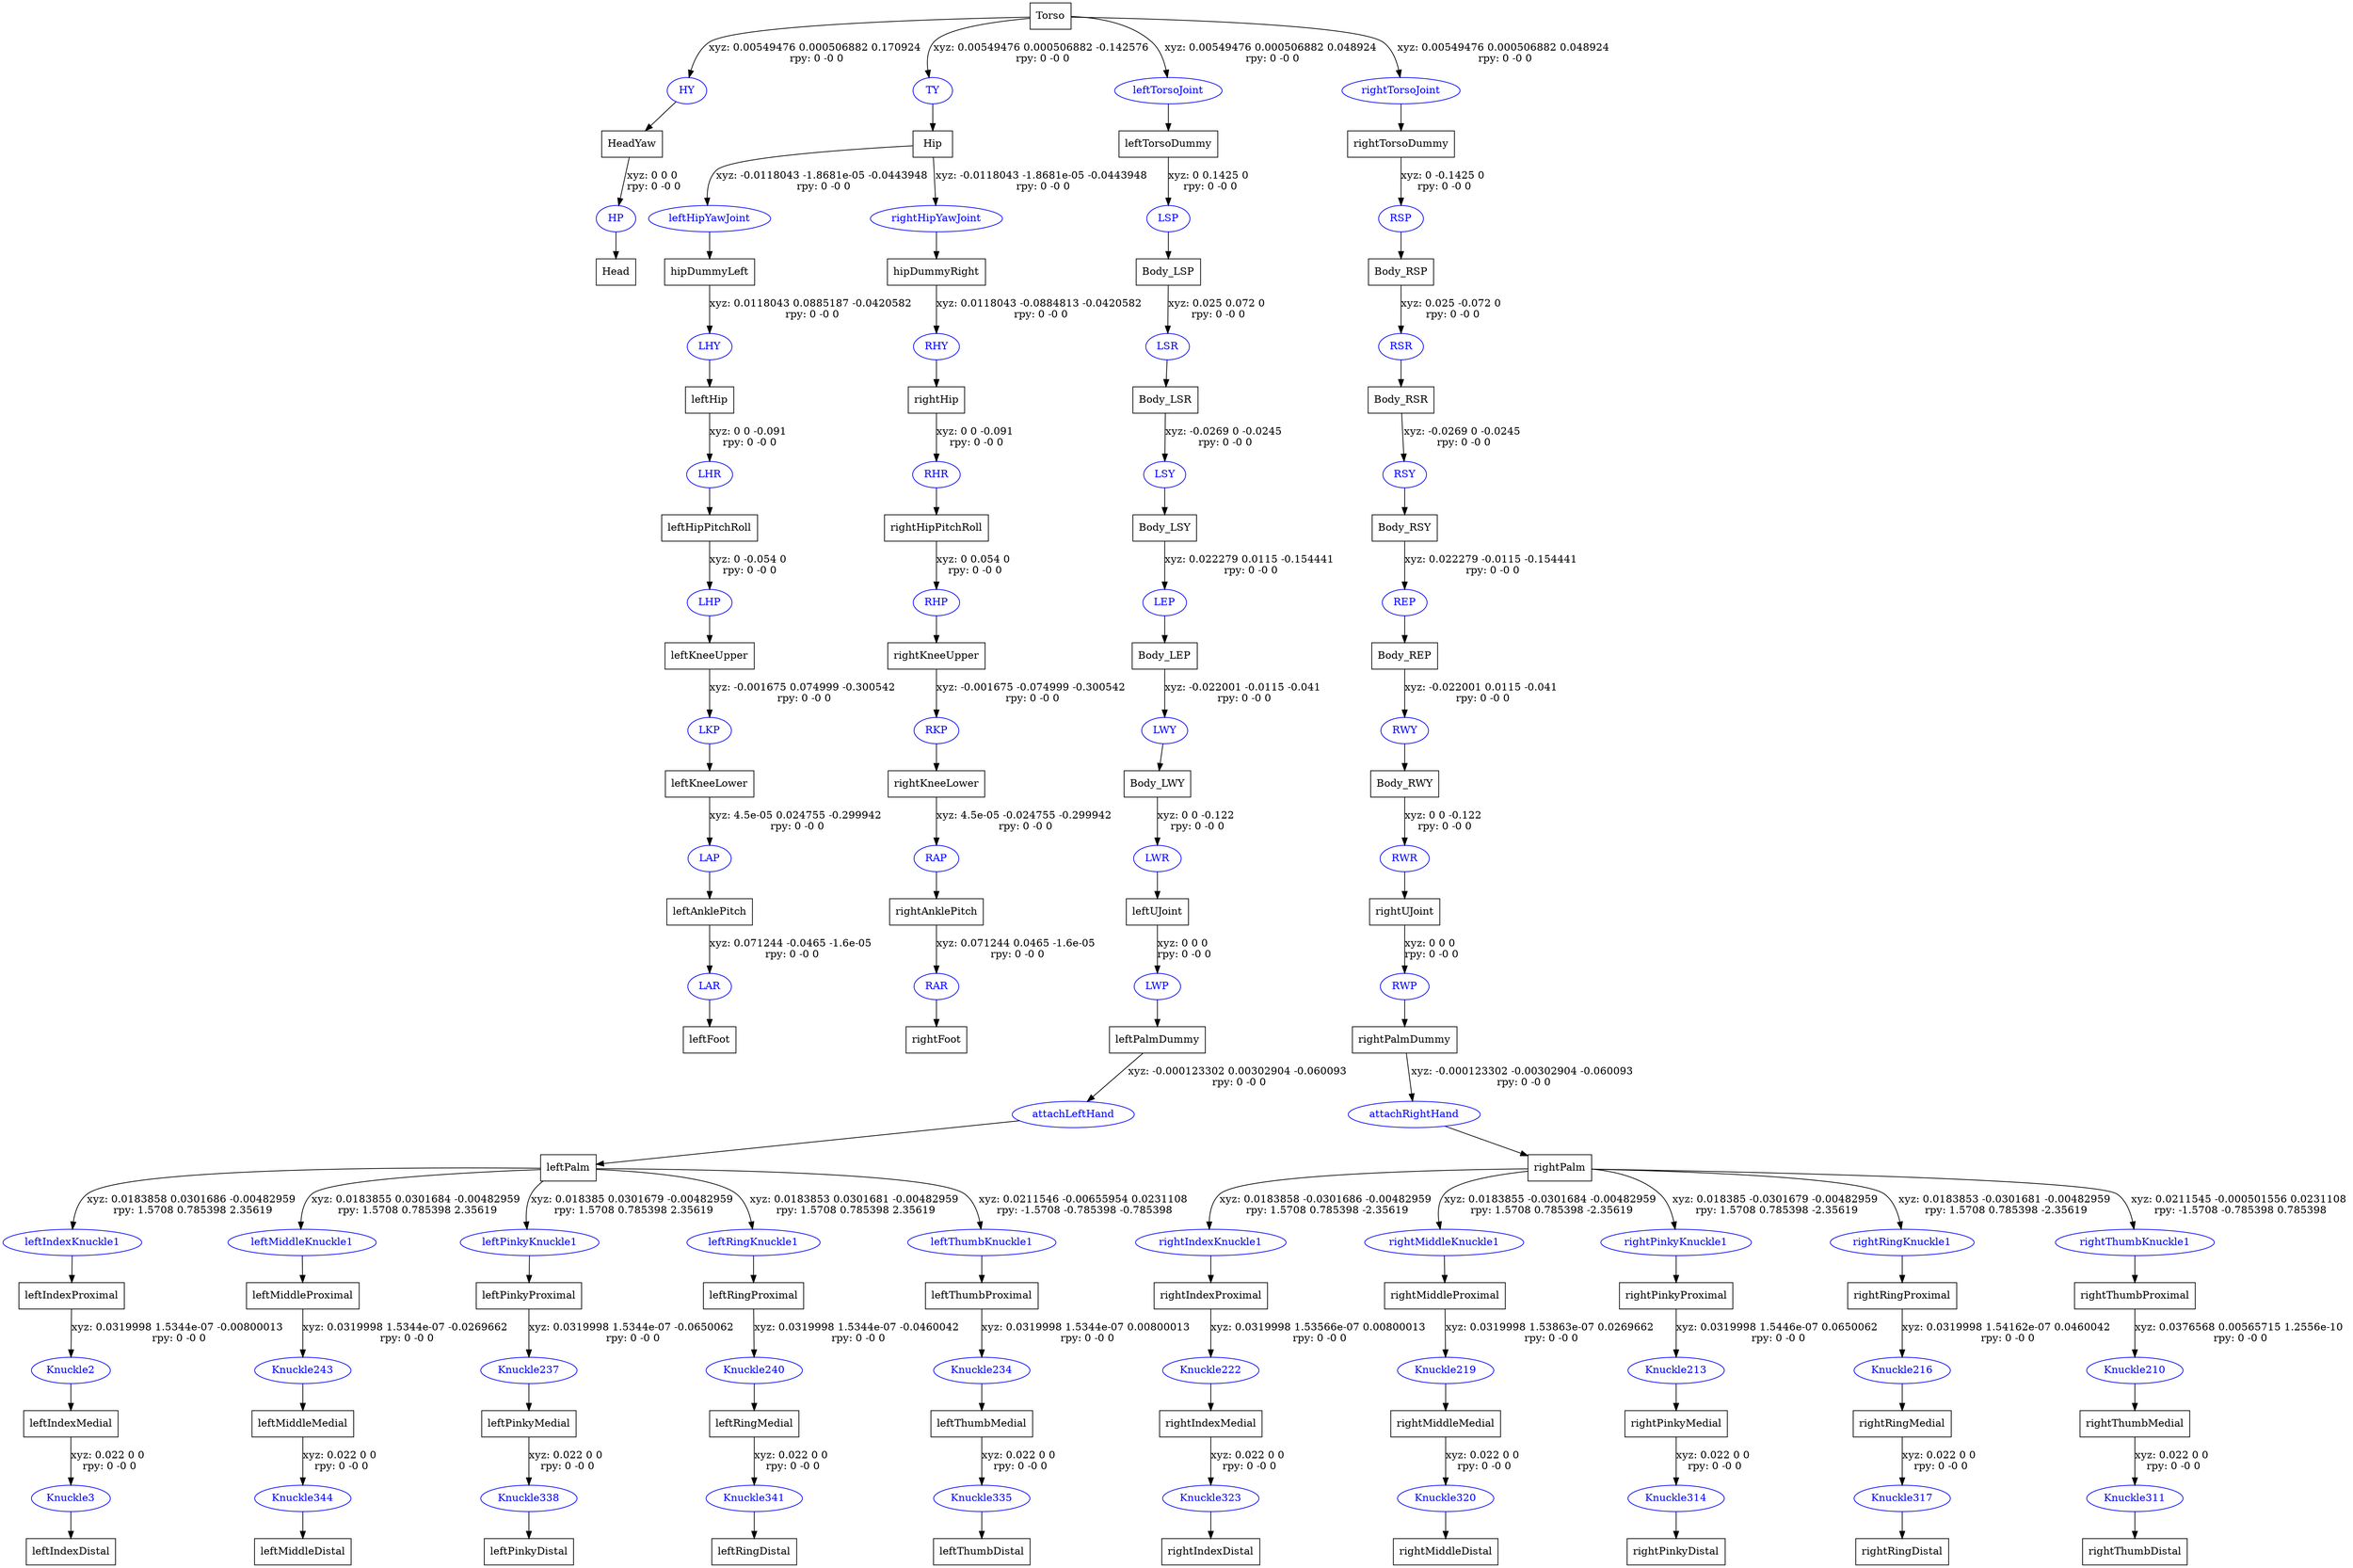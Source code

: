 digraph G {
node [shape=box];
"Torso" [label="Torso"];
"HeadYaw" [label="HeadYaw"];
"Head" [label="Head"];
"Hip" [label="Hip"];
"hipDummyLeft" [label="hipDummyLeft"];
"leftHip" [label="leftHip"];
"leftHipPitchRoll" [label="leftHipPitchRoll"];
"leftKneeUpper" [label="leftKneeUpper"];
"leftKneeLower" [label="leftKneeLower"];
"leftAnklePitch" [label="leftAnklePitch"];
"leftFoot" [label="leftFoot"];
"hipDummyRight" [label="hipDummyRight"];
"rightHip" [label="rightHip"];
"rightHipPitchRoll" [label="rightHipPitchRoll"];
"rightKneeUpper" [label="rightKneeUpper"];
"rightKneeLower" [label="rightKneeLower"];
"rightAnklePitch" [label="rightAnklePitch"];
"rightFoot" [label="rightFoot"];
"leftTorsoDummy" [label="leftTorsoDummy"];
"Body_LSP" [label="Body_LSP"];
"Body_LSR" [label="Body_LSR"];
"Body_LSY" [label="Body_LSY"];
"Body_LEP" [label="Body_LEP"];
"Body_LWY" [label="Body_LWY"];
"leftUJoint" [label="leftUJoint"];
"leftPalmDummy" [label="leftPalmDummy"];
"leftPalm" [label="leftPalm"];
"leftIndexProximal" [label="leftIndexProximal"];
"leftIndexMedial" [label="leftIndexMedial"];
"leftIndexDistal" [label="leftIndexDistal"];
"leftMiddleProximal" [label="leftMiddleProximal"];
"leftMiddleMedial" [label="leftMiddleMedial"];
"leftMiddleDistal" [label="leftMiddleDistal"];
"leftPinkyProximal" [label="leftPinkyProximal"];
"leftPinkyMedial" [label="leftPinkyMedial"];
"leftPinkyDistal" [label="leftPinkyDistal"];
"leftRingProximal" [label="leftRingProximal"];
"leftRingMedial" [label="leftRingMedial"];
"leftRingDistal" [label="leftRingDistal"];
"leftThumbProximal" [label="leftThumbProximal"];
"leftThumbMedial" [label="leftThumbMedial"];
"leftThumbDistal" [label="leftThumbDistal"];
"rightTorsoDummy" [label="rightTorsoDummy"];
"Body_RSP" [label="Body_RSP"];
"Body_RSR" [label="Body_RSR"];
"Body_RSY" [label="Body_RSY"];
"Body_REP" [label="Body_REP"];
"Body_RWY" [label="Body_RWY"];
"rightUJoint" [label="rightUJoint"];
"rightPalmDummy" [label="rightPalmDummy"];
"rightPalm" [label="rightPalm"];
"rightIndexProximal" [label="rightIndexProximal"];
"rightIndexMedial" [label="rightIndexMedial"];
"rightIndexDistal" [label="rightIndexDistal"];
"rightMiddleProximal" [label="rightMiddleProximal"];
"rightMiddleMedial" [label="rightMiddleMedial"];
"rightMiddleDistal" [label="rightMiddleDistal"];
"rightPinkyProximal" [label="rightPinkyProximal"];
"rightPinkyMedial" [label="rightPinkyMedial"];
"rightPinkyDistal" [label="rightPinkyDistal"];
"rightRingProximal" [label="rightRingProximal"];
"rightRingMedial" [label="rightRingMedial"];
"rightRingDistal" [label="rightRingDistal"];
"rightThumbProximal" [label="rightThumbProximal"];
"rightThumbMedial" [label="rightThumbMedial"];
"rightThumbDistal" [label="rightThumbDistal"];
node [shape=ellipse, color=blue, fontcolor=blue];
"Torso" -> "HY" [label="xyz: 0.00549476 0.000506882 0.170924 \nrpy: 0 -0 0"]
"HY" -> "HeadYaw"
"HeadYaw" -> "HP" [label="xyz: 0 0 0 \nrpy: 0 -0 0"]
"HP" -> "Head"
"Torso" -> "TY" [label="xyz: 0.00549476 0.000506882 -0.142576 \nrpy: 0 -0 0"]
"TY" -> "Hip"
"Hip" -> "leftHipYawJoint" [label="xyz: -0.0118043 -1.8681e-05 -0.0443948 \nrpy: 0 -0 0"]
"leftHipYawJoint" -> "hipDummyLeft"
"hipDummyLeft" -> "LHY" [label="xyz: 0.0118043 0.0885187 -0.0420582 \nrpy: 0 -0 0"]
"LHY" -> "leftHip"
"leftHip" -> "LHR" [label="xyz: 0 0 -0.091 \nrpy: 0 -0 0"]
"LHR" -> "leftHipPitchRoll"
"leftHipPitchRoll" -> "LHP" [label="xyz: 0 -0.054 0 \nrpy: 0 -0 0"]
"LHP" -> "leftKneeUpper"
"leftKneeUpper" -> "LKP" [label="xyz: -0.001675 0.074999 -0.300542 \nrpy: 0 -0 0"]
"LKP" -> "leftKneeLower"
"leftKneeLower" -> "LAP" [label="xyz: 4.5e-05 0.024755 -0.299942 \nrpy: 0 -0 0"]
"LAP" -> "leftAnklePitch"
"leftAnklePitch" -> "LAR" [label="xyz: 0.071244 -0.0465 -1.6e-05 \nrpy: 0 -0 0"]
"LAR" -> "leftFoot"
"Hip" -> "rightHipYawJoint" [label="xyz: -0.0118043 -1.8681e-05 -0.0443948 \nrpy: 0 -0 0"]
"rightHipYawJoint" -> "hipDummyRight"
"hipDummyRight" -> "RHY" [label="xyz: 0.0118043 -0.0884813 -0.0420582 \nrpy: 0 -0 0"]
"RHY" -> "rightHip"
"rightHip" -> "RHR" [label="xyz: 0 0 -0.091 \nrpy: 0 -0 0"]
"RHR" -> "rightHipPitchRoll"
"rightHipPitchRoll" -> "RHP" [label="xyz: 0 0.054 0 \nrpy: 0 -0 0"]
"RHP" -> "rightKneeUpper"
"rightKneeUpper" -> "RKP" [label="xyz: -0.001675 -0.074999 -0.300542 \nrpy: 0 -0 0"]
"RKP" -> "rightKneeLower"
"rightKneeLower" -> "RAP" [label="xyz: 4.5e-05 -0.024755 -0.299942 \nrpy: 0 -0 0"]
"RAP" -> "rightAnklePitch"
"rightAnklePitch" -> "RAR" [label="xyz: 0.071244 0.0465 -1.6e-05 \nrpy: 0 -0 0"]
"RAR" -> "rightFoot"
"Torso" -> "leftTorsoJoint" [label="xyz: 0.00549476 0.000506882 0.048924 \nrpy: 0 -0 0"]
"leftTorsoJoint" -> "leftTorsoDummy"
"leftTorsoDummy" -> "LSP" [label="xyz: 0 0.1425 0 \nrpy: 0 -0 0"]
"LSP" -> "Body_LSP"
"Body_LSP" -> "LSR" [label="xyz: 0.025 0.072 0 \nrpy: 0 -0 0"]
"LSR" -> "Body_LSR"
"Body_LSR" -> "LSY" [label="xyz: -0.0269 0 -0.0245 \nrpy: 0 -0 0"]
"LSY" -> "Body_LSY"
"Body_LSY" -> "LEP" [label="xyz: 0.022279 0.0115 -0.154441 \nrpy: 0 -0 0"]
"LEP" -> "Body_LEP"
"Body_LEP" -> "LWY" [label="xyz: -0.022001 -0.0115 -0.041 \nrpy: 0 -0 0"]
"LWY" -> "Body_LWY"
"Body_LWY" -> "LWR" [label="xyz: 0 0 -0.122 \nrpy: 0 -0 0"]
"LWR" -> "leftUJoint"
"leftUJoint" -> "LWP" [label="xyz: 0 0 0 \nrpy: 0 -0 0"]
"LWP" -> "leftPalmDummy"
"leftPalmDummy" -> "attachLeftHand" [label="xyz: -0.000123302 0.00302904 -0.060093 \nrpy: 0 -0 0"]
"attachLeftHand" -> "leftPalm"
"leftPalm" -> "leftIndexKnuckle1" [label="xyz: 0.0183858 0.0301686 -0.00482959 \nrpy: 1.5708 0.785398 2.35619"]
"leftIndexKnuckle1" -> "leftIndexProximal"
"leftIndexProximal" -> "Knuckle2" [label="xyz: 0.0319998 1.5344e-07 -0.00800013 \nrpy: 0 -0 0"]
"Knuckle2" -> "leftIndexMedial"
"leftIndexMedial" -> "Knuckle3" [label="xyz: 0.022 0 0 \nrpy: 0 -0 0"]
"Knuckle3" -> "leftIndexDistal"
"leftPalm" -> "leftMiddleKnuckle1" [label="xyz: 0.0183855 0.0301684 -0.00482959 \nrpy: 1.5708 0.785398 2.35619"]
"leftMiddleKnuckle1" -> "leftMiddleProximal"
"leftMiddleProximal" -> "Knuckle243" [label="xyz: 0.0319998 1.5344e-07 -0.0269662 \nrpy: 0 -0 0"]
"Knuckle243" -> "leftMiddleMedial"
"leftMiddleMedial" -> "Knuckle344" [label="xyz: 0.022 0 0 \nrpy: 0 -0 0"]
"Knuckle344" -> "leftMiddleDistal"
"leftPalm" -> "leftPinkyKnuckle1" [label="xyz: 0.018385 0.0301679 -0.00482959 \nrpy: 1.5708 0.785398 2.35619"]
"leftPinkyKnuckle1" -> "leftPinkyProximal"
"leftPinkyProximal" -> "Knuckle237" [label="xyz: 0.0319998 1.5344e-07 -0.0650062 \nrpy: 0 -0 0"]
"Knuckle237" -> "leftPinkyMedial"
"leftPinkyMedial" -> "Knuckle338" [label="xyz: 0.022 0 0 \nrpy: 0 -0 0"]
"Knuckle338" -> "leftPinkyDistal"
"leftPalm" -> "leftRingKnuckle1" [label="xyz: 0.0183853 0.0301681 -0.00482959 \nrpy: 1.5708 0.785398 2.35619"]
"leftRingKnuckle1" -> "leftRingProximal"
"leftRingProximal" -> "Knuckle240" [label="xyz: 0.0319998 1.5344e-07 -0.0460042 \nrpy: 0 -0 0"]
"Knuckle240" -> "leftRingMedial"
"leftRingMedial" -> "Knuckle341" [label="xyz: 0.022 0 0 \nrpy: 0 -0 0"]
"Knuckle341" -> "leftRingDistal"
"leftPalm" -> "leftThumbKnuckle1" [label="xyz: 0.0211546 -0.00655954 0.0231108 \nrpy: -1.5708 -0.785398 -0.785398"]
"leftThumbKnuckle1" -> "leftThumbProximal"
"leftThumbProximal" -> "Knuckle234" [label="xyz: 0.0319998 1.5344e-07 0.00800013 \nrpy: 0 -0 0"]
"Knuckle234" -> "leftThumbMedial"
"leftThumbMedial" -> "Knuckle335" [label="xyz: 0.022 0 0 \nrpy: 0 -0 0"]
"Knuckle335" -> "leftThumbDistal"
"Torso" -> "rightTorsoJoint" [label="xyz: 0.00549476 0.000506882 0.048924 \nrpy: 0 -0 0"]
"rightTorsoJoint" -> "rightTorsoDummy"
"rightTorsoDummy" -> "RSP" [label="xyz: 0 -0.1425 0 \nrpy: 0 -0 0"]
"RSP" -> "Body_RSP"
"Body_RSP" -> "RSR" [label="xyz: 0.025 -0.072 0 \nrpy: 0 -0 0"]
"RSR" -> "Body_RSR"
"Body_RSR" -> "RSY" [label="xyz: -0.0269 0 -0.0245 \nrpy: 0 -0 0"]
"RSY" -> "Body_RSY"
"Body_RSY" -> "REP" [label="xyz: 0.022279 -0.0115 -0.154441 \nrpy: 0 -0 0"]
"REP" -> "Body_REP"
"Body_REP" -> "RWY" [label="xyz: -0.022001 0.0115 -0.041 \nrpy: 0 -0 0"]
"RWY" -> "Body_RWY"
"Body_RWY" -> "RWR" [label="xyz: 0 0 -0.122 \nrpy: 0 -0 0"]
"RWR" -> "rightUJoint"
"rightUJoint" -> "RWP" [label="xyz: 0 0 0 \nrpy: 0 -0 0"]
"RWP" -> "rightPalmDummy"
"rightPalmDummy" -> "attachRightHand" [label="xyz: -0.000123302 -0.00302904 -0.060093 \nrpy: 0 -0 0"]
"attachRightHand" -> "rightPalm"
"rightPalm" -> "rightIndexKnuckle1" [label="xyz: 0.0183858 -0.0301686 -0.00482959 \nrpy: 1.5708 0.785398 -2.35619"]
"rightIndexKnuckle1" -> "rightIndexProximal"
"rightIndexProximal" -> "Knuckle222" [label="xyz: 0.0319998 1.53566e-07 0.00800013 \nrpy: 0 -0 0"]
"Knuckle222" -> "rightIndexMedial"
"rightIndexMedial" -> "Knuckle323" [label="xyz: 0.022 0 0 \nrpy: 0 -0 0"]
"Knuckle323" -> "rightIndexDistal"
"rightPalm" -> "rightMiddleKnuckle1" [label="xyz: 0.0183855 -0.0301684 -0.00482959 \nrpy: 1.5708 0.785398 -2.35619"]
"rightMiddleKnuckle1" -> "rightMiddleProximal"
"rightMiddleProximal" -> "Knuckle219" [label="xyz: 0.0319998 1.53863e-07 0.0269662 \nrpy: 0 -0 0"]
"Knuckle219" -> "rightMiddleMedial"
"rightMiddleMedial" -> "Knuckle320" [label="xyz: 0.022 0 0 \nrpy: 0 -0 0"]
"Knuckle320" -> "rightMiddleDistal"
"rightPalm" -> "rightPinkyKnuckle1" [label="xyz: 0.018385 -0.0301679 -0.00482959 \nrpy: 1.5708 0.785398 -2.35619"]
"rightPinkyKnuckle1" -> "rightPinkyProximal"
"rightPinkyProximal" -> "Knuckle213" [label="xyz: 0.0319998 1.5446e-07 0.0650062 \nrpy: 0 -0 0"]
"Knuckle213" -> "rightPinkyMedial"
"rightPinkyMedial" -> "Knuckle314" [label="xyz: 0.022 0 0 \nrpy: 0 -0 0"]
"Knuckle314" -> "rightPinkyDistal"
"rightPalm" -> "rightRingKnuckle1" [label="xyz: 0.0183853 -0.0301681 -0.00482959 \nrpy: 1.5708 0.785398 -2.35619"]
"rightRingKnuckle1" -> "rightRingProximal"
"rightRingProximal" -> "Knuckle216" [label="xyz: 0.0319998 1.54162e-07 0.0460042 \nrpy: 0 -0 0"]
"Knuckle216" -> "rightRingMedial"
"rightRingMedial" -> "Knuckle317" [label="xyz: 0.022 0 0 \nrpy: 0 -0 0"]
"Knuckle317" -> "rightRingDistal"
"rightPalm" -> "rightThumbKnuckle1" [label="xyz: 0.0211545 -0.000501556 0.0231108 \nrpy: -1.5708 -0.785398 0.785398"]
"rightThumbKnuckle1" -> "rightThumbProximal"
"rightThumbProximal" -> "Knuckle210" [label="xyz: 0.0376568 0.00565715 1.2556e-10 \nrpy: 0 -0 0"]
"Knuckle210" -> "rightThumbMedial"
"rightThumbMedial" -> "Knuckle311" [label="xyz: 0.022 0 0 \nrpy: 0 -0 0"]
"Knuckle311" -> "rightThumbDistal"
}
